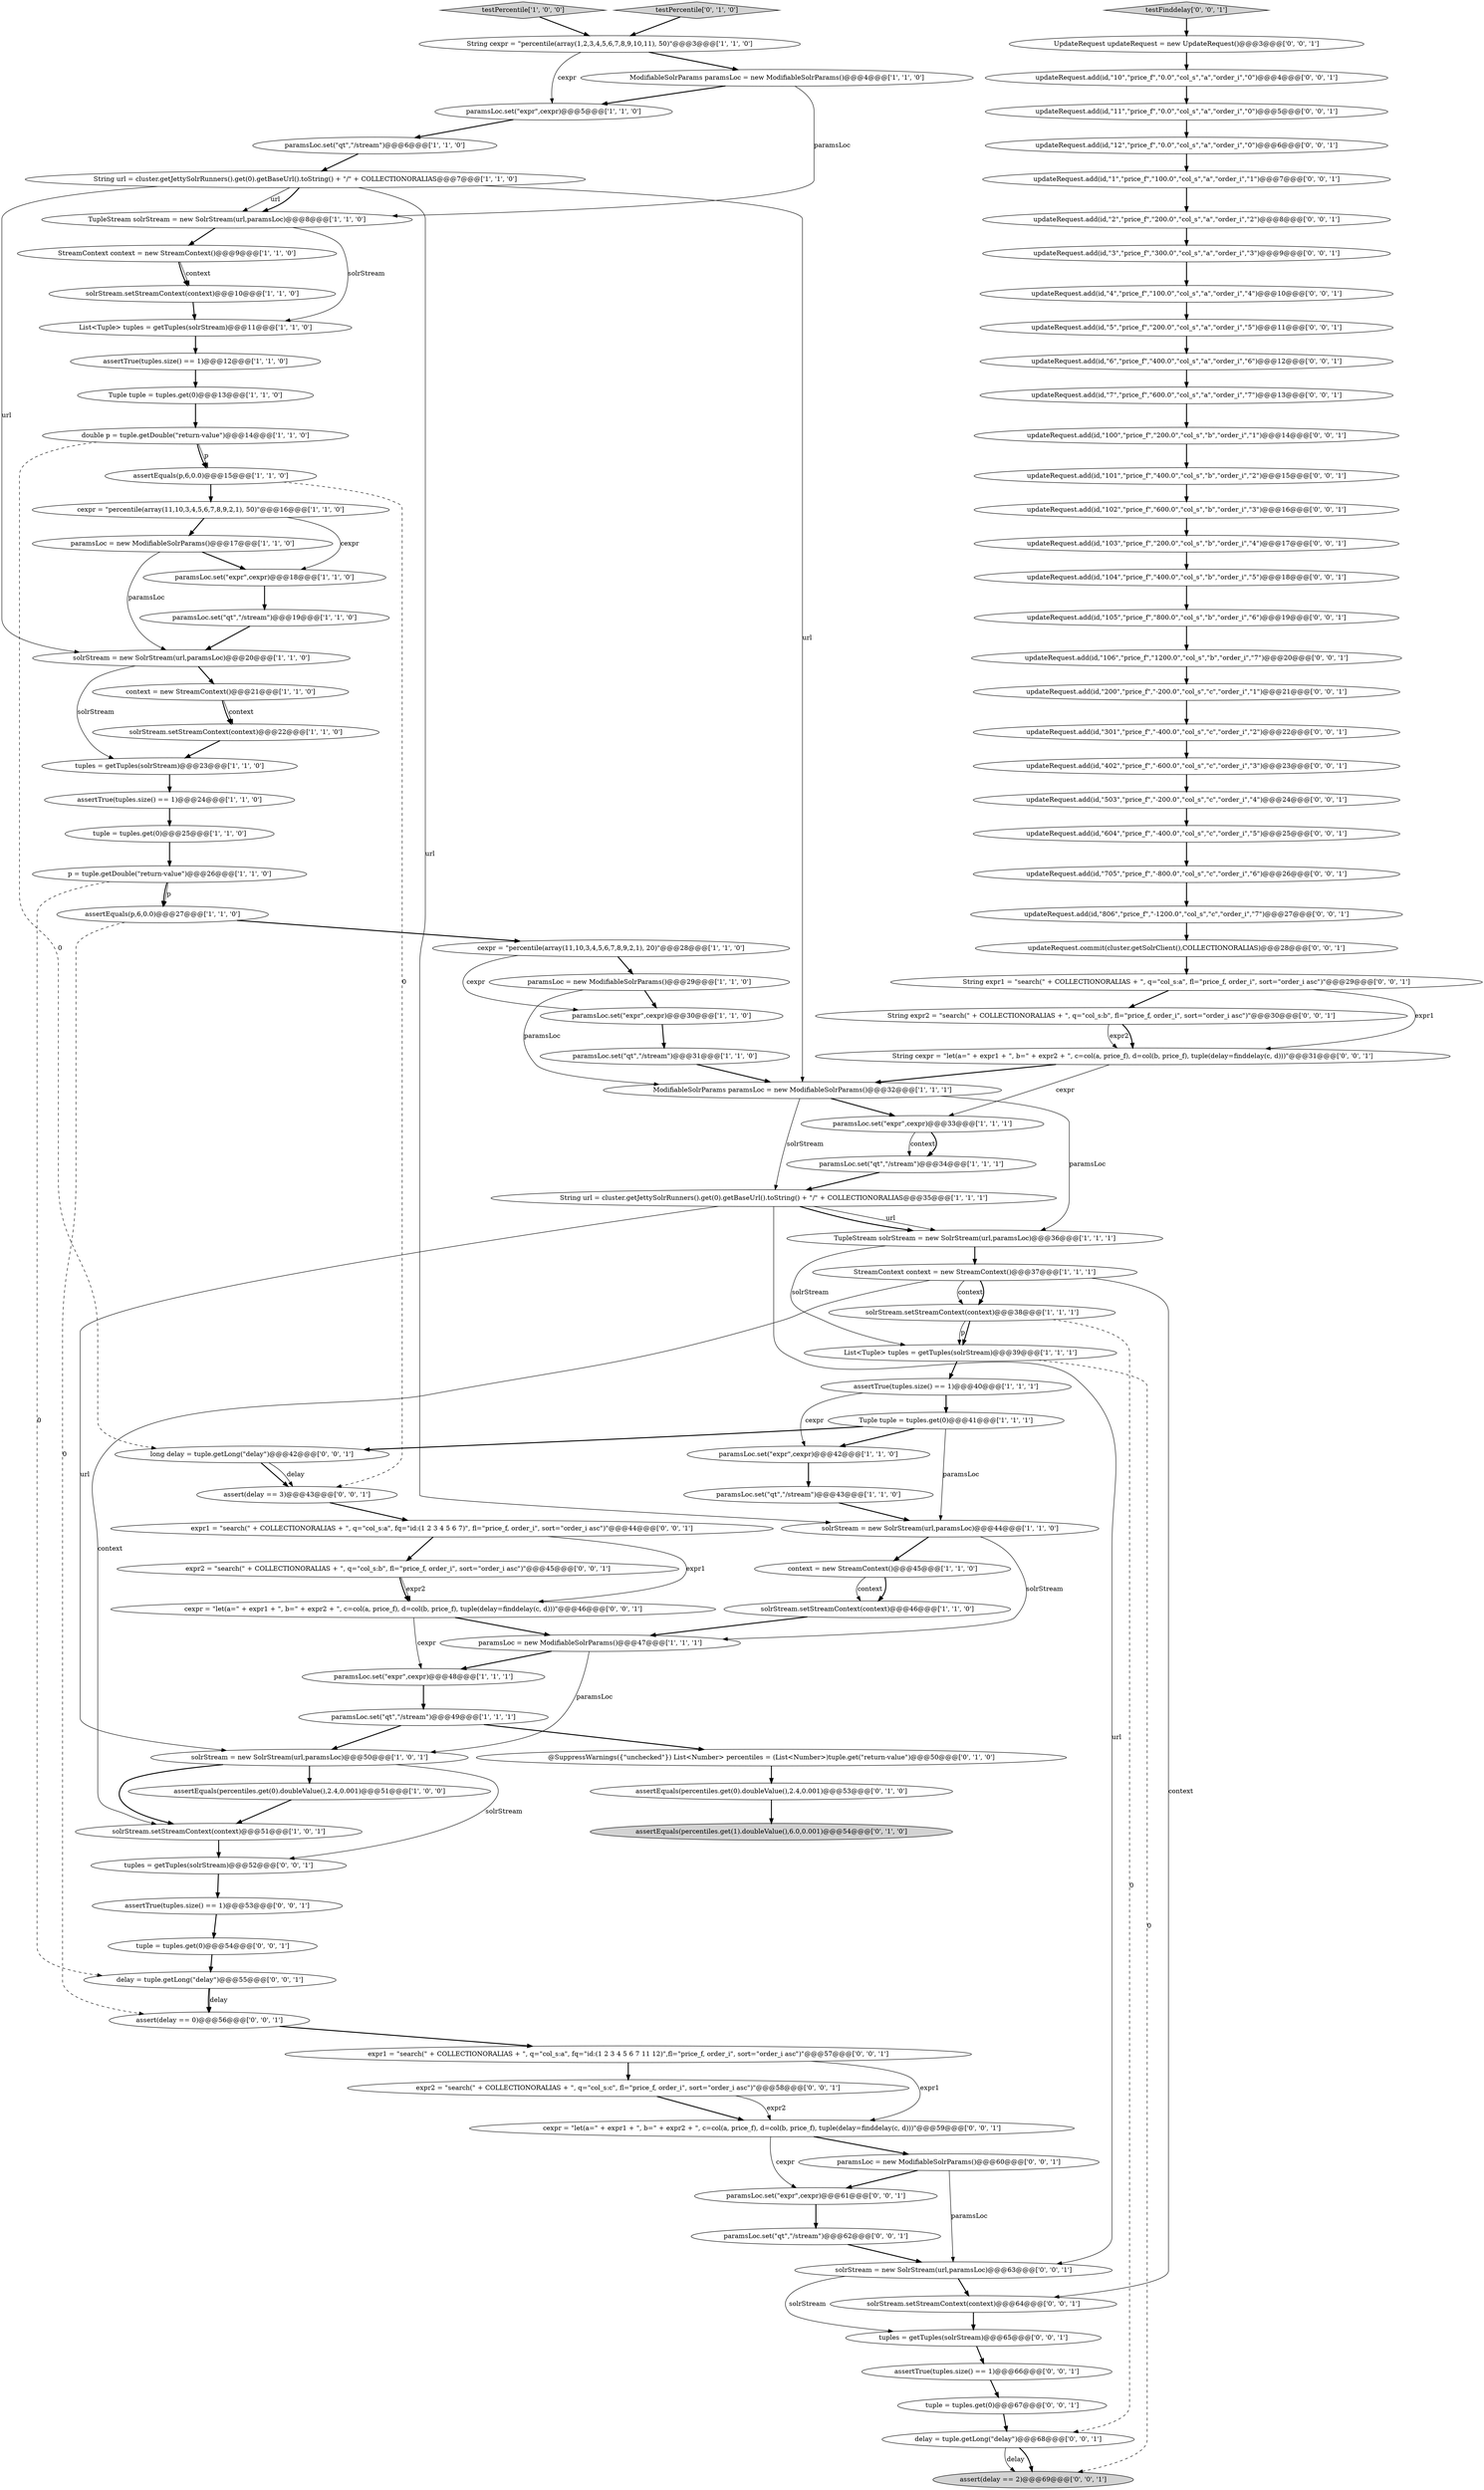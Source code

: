 digraph {
104 [style = filled, label = "delay = tuple.getLong(\"delay\")@@@55@@@['0', '0', '1']", fillcolor = white, shape = ellipse image = "AAA0AAABBB3BBB"];
100 [style = filled, label = "updateRequest.add(id,\"101\",\"price_f\",\"400.0\",\"col_s\",\"b\",\"order_i\",\"2\")@@@15@@@['0', '0', '1']", fillcolor = white, shape = ellipse image = "AAA0AAABBB3BBB"];
75 [style = filled, label = "tuple = tuples.get(0)@@@54@@@['0', '0', '1']", fillcolor = white, shape = ellipse image = "AAA0AAABBB3BBB"];
6 [style = filled, label = "paramsLoc.set(\"qt\",\"/stream\")@@@31@@@['1', '1', '0']", fillcolor = white, shape = ellipse image = "AAA0AAABBB1BBB"];
102 [style = filled, label = "paramsLoc.set(\"qt\",\"/stream\")@@@62@@@['0', '0', '1']", fillcolor = white, shape = ellipse image = "AAA0AAABBB3BBB"];
43 [style = filled, label = "solrStream.setStreamContext(context)@@@51@@@['1', '0', '1']", fillcolor = white, shape = ellipse image = "AAA0AAABBB1BBB"];
69 [style = filled, label = "updateRequest.add(id,\"11\",\"price_f\",\"0.0\",\"col_s\",\"a\",\"order_i\",\"0\")@@@5@@@['0', '0', '1']", fillcolor = white, shape = ellipse image = "AAA0AAABBB3BBB"];
59 [style = filled, label = "updateRequest.add(id,\"106\",\"price_f\",\"1200.0\",\"col_s\",\"b\",\"order_i\",\"7\")@@@20@@@['0', '0', '1']", fillcolor = white, shape = ellipse image = "AAA0AAABBB3BBB"];
13 [style = filled, label = "List<Tuple> tuples = getTuples(solrStream)@@@39@@@['1', '1', '1']", fillcolor = white, shape = ellipse image = "AAA0AAABBB1BBB"];
15 [style = filled, label = "tuple = tuples.get(0)@@@25@@@['1', '1', '0']", fillcolor = white, shape = ellipse image = "AAA0AAABBB1BBB"];
37 [style = filled, label = "solrStream.setStreamContext(context)@@@10@@@['1', '1', '0']", fillcolor = white, shape = ellipse image = "AAA0AAABBB1BBB"];
45 [style = filled, label = "String cexpr = \"percentile(array(1,2,3,4,5,6,7,8,9,10,11), 50)\"@@@3@@@['1', '1', '0']", fillcolor = white, shape = ellipse image = "AAA0AAABBB1BBB"];
85 [style = filled, label = "updateRequest.add(id,\"104\",\"price_f\",\"400.0\",\"col_s\",\"b\",\"order_i\",\"5\")@@@18@@@['0', '0', '1']", fillcolor = white, shape = ellipse image = "AAA0AAABBB3BBB"];
77 [style = filled, label = "tuples = getTuples(solrStream)@@@52@@@['0', '0', '1']", fillcolor = white, shape = ellipse image = "AAA0AAABBB3BBB"];
58 [style = filled, label = "updateRequest.add(id,\"705\",\"price_f\",\"-800.0\",\"col_s\",\"c\",\"order_i\",\"6\")@@@26@@@['0', '0', '1']", fillcolor = white, shape = ellipse image = "AAA0AAABBB3BBB"];
98 [style = filled, label = "assert(delay == 2)@@@69@@@['0', '0', '1']", fillcolor = lightgray, shape = ellipse image = "AAA0AAABBB3BBB"];
81 [style = filled, label = "expr2 = \"search(\" + COLLECTIONORALIAS + \", q=\"col_s:c\", fl=\"price_f, order_i\", sort=\"order_i asc\")\"@@@58@@@['0', '0', '1']", fillcolor = white, shape = ellipse image = "AAA0AAABBB3BBB"];
103 [style = filled, label = "assertTrue(tuples.size() == 1)@@@66@@@['0', '0', '1']", fillcolor = white, shape = ellipse image = "AAA0AAABBB3BBB"];
21 [style = filled, label = "solrStream = new SolrStream(url,paramsLoc)@@@50@@@['1', '0', '1']", fillcolor = white, shape = ellipse image = "AAA0AAABBB1BBB"];
78 [style = filled, label = "cexpr = \"let(a=\" + expr1 + \", b=\" + expr2 + \", c=col(a, price_f), d=col(b, price_f), tuple(delay=finddelay(c, d)))\"@@@59@@@['0', '0', '1']", fillcolor = white, shape = ellipse image = "AAA0AAABBB3BBB"];
71 [style = filled, label = "updateRequest.add(id,\"6\",\"price_f\",\"400.0\",\"col_s\",\"a\",\"order_i\",\"6\")@@@12@@@['0', '0', '1']", fillcolor = white, shape = ellipse image = "AAA0AAABBB3BBB"];
106 [style = filled, label = "updateRequest.add(id,\"105\",\"price_f\",\"800.0\",\"col_s\",\"b\",\"order_i\",\"6\")@@@19@@@['0', '0', '1']", fillcolor = white, shape = ellipse image = "AAA0AAABBB3BBB"];
9 [style = filled, label = "String url = cluster.getJettySolrRunners().get(0).getBaseUrl().toString() + \"/\" + COLLECTIONORALIAS@@@7@@@['1', '1', '0']", fillcolor = white, shape = ellipse image = "AAA0AAABBB1BBB"];
52 [style = filled, label = "assertEquals(percentiles.get(0).doubleValue(),2.4,0.001)@@@53@@@['0', '1', '0']", fillcolor = white, shape = ellipse image = "AAA0AAABBB2BBB"];
20 [style = filled, label = "cexpr = \"percentile(array(11,10,3,4,5,6,7,8,9,2,1), 50)\"@@@16@@@['1', '1', '0']", fillcolor = white, shape = ellipse image = "AAA0AAABBB1BBB"];
29 [style = filled, label = "p = tuple.getDouble(\"return-value\")@@@26@@@['1', '1', '0']", fillcolor = white, shape = ellipse image = "AAA0AAABBB1BBB"];
40 [style = filled, label = "assertEquals(p,6,0.0)@@@27@@@['1', '1', '0']", fillcolor = white, shape = ellipse image = "AAA0AAABBB1BBB"];
101 [style = filled, label = "updateRequest.commit(cluster.getSolrClient(),COLLECTIONORALIAS)@@@28@@@['0', '0', '1']", fillcolor = white, shape = ellipse image = "AAA0AAABBB3BBB"];
57 [style = filled, label = "updateRequest.add(id,\"100\",\"price_f\",\"200.0\",\"col_s\",\"b\",\"order_i\",\"1\")@@@14@@@['0', '0', '1']", fillcolor = white, shape = ellipse image = "AAA0AAABBB3BBB"];
50 [style = filled, label = "paramsLoc.set(\"qt\",\"/stream\")@@@49@@@['1', '1', '1']", fillcolor = white, shape = ellipse image = "AAA0AAABBB1BBB"];
51 [style = filled, label = "@SuppressWarnings({\"unchecked\"}) List<Number> percentiles = (List<Number>)tuple.get(\"return-value\")@@@50@@@['0', '1', '0']", fillcolor = white, shape = ellipse image = "AAA0AAABBB2BBB"];
89 [style = filled, label = "tuple = tuples.get(0)@@@67@@@['0', '0', '1']", fillcolor = white, shape = ellipse image = "AAA0AAABBB3BBB"];
72 [style = filled, label = "solrStream.setStreamContext(context)@@@64@@@['0', '0', '1']", fillcolor = white, shape = ellipse image = "AAA0AAABBB3BBB"];
27 [style = filled, label = "assertEquals(p,6,0.0)@@@15@@@['1', '1', '0']", fillcolor = white, shape = ellipse image = "AAA0AAABBB1BBB"];
28 [style = filled, label = "context = new StreamContext()@@@45@@@['1', '1', '0']", fillcolor = white, shape = ellipse image = "AAA0AAABBB1BBB"];
22 [style = filled, label = "paramsLoc.set(\"expr\",cexpr)@@@48@@@['1', '1', '1']", fillcolor = white, shape = ellipse image = "AAA0AAABBB1BBB"];
99 [style = filled, label = "paramsLoc.set(\"expr\",cexpr)@@@61@@@['0', '0', '1']", fillcolor = white, shape = ellipse image = "AAA0AAABBB3BBB"];
80 [style = filled, label = "expr1 = \"search(\" + COLLECTIONORALIAS + \", q=\"col_s:a\", fq=\"id:(1 2 3 4 5 6 7 11 12)\",fl=\"price_f, order_i\", sort=\"order_i asc\")\"@@@57@@@['0', '0', '1']", fillcolor = white, shape = ellipse image = "AAA0AAABBB3BBB"];
38 [style = filled, label = "StreamContext context = new StreamContext()@@@37@@@['1', '1', '1']", fillcolor = white, shape = ellipse image = "AAA0AAABBB1BBB"];
82 [style = filled, label = "updateRequest.add(id,\"12\",\"price_f\",\"0.0\",\"col_s\",\"a\",\"order_i\",\"0\")@@@6@@@['0', '0', '1']", fillcolor = white, shape = ellipse image = "AAA0AAABBB3BBB"];
39 [style = filled, label = "solrStream.setStreamContext(context)@@@22@@@['1', '1', '0']", fillcolor = white, shape = ellipse image = "AAA0AAABBB1BBB"];
46 [style = filled, label = "solrStream = new SolrStream(url,paramsLoc)@@@20@@@['1', '1', '0']", fillcolor = white, shape = ellipse image = "AAA0AAABBB1BBB"];
48 [style = filled, label = "solrStream = new SolrStream(url,paramsLoc)@@@44@@@['1', '1', '0']", fillcolor = white, shape = ellipse image = "AAA0AAABBB1BBB"];
26 [style = filled, label = "testPercentile['1', '0', '0']", fillcolor = lightgray, shape = diamond image = "AAA0AAABBB1BBB"];
56 [style = filled, label = "assertTrue(tuples.size() == 1)@@@53@@@['0', '0', '1']", fillcolor = white, shape = ellipse image = "AAA0AAABBB3BBB"];
64 [style = filled, label = "updateRequest.add(id,\"5\",\"price_f\",\"200.0\",\"col_s\",\"a\",\"order_i\",\"5\")@@@11@@@['0', '0', '1']", fillcolor = white, shape = ellipse image = "AAA0AAABBB3BBB"];
67 [style = filled, label = "updateRequest.add(id,\"102\",\"price_f\",\"600.0\",\"col_s\",\"b\",\"order_i\",\"3\")@@@16@@@['0', '0', '1']", fillcolor = white, shape = ellipse image = "AAA0AAABBB3BBB"];
35 [style = filled, label = "double p = tuple.getDouble(\"return-value\")@@@14@@@['1', '1', '0']", fillcolor = white, shape = ellipse image = "AAA0AAABBB1BBB"];
41 [style = filled, label = "paramsLoc.set(\"qt\",\"/stream\")@@@34@@@['1', '1', '1']", fillcolor = white, shape = ellipse image = "AAA0AAABBB1BBB"];
70 [style = filled, label = "updateRequest.add(id,\"4\",\"price_f\",\"100.0\",\"col_s\",\"a\",\"order_i\",\"4\")@@@10@@@['0', '0', '1']", fillcolor = white, shape = ellipse image = "AAA0AAABBB3BBB"];
14 [style = filled, label = "ModifiableSolrParams paramsLoc = new ModifiableSolrParams()@@@4@@@['1', '1', '0']", fillcolor = white, shape = ellipse image = "AAA0AAABBB1BBB"];
1 [style = filled, label = "assertTrue(tuples.size() == 1)@@@12@@@['1', '1', '0']", fillcolor = white, shape = ellipse image = "AAA0AAABBB1BBB"];
49 [style = filled, label = "paramsLoc = new ModifiableSolrParams()@@@29@@@['1', '1', '0']", fillcolor = white, shape = ellipse image = "AAA0AAABBB1BBB"];
17 [style = filled, label = "solrStream.setStreamContext(context)@@@46@@@['1', '1', '0']", fillcolor = white, shape = ellipse image = "AAA0AAABBB1BBB"];
94 [style = filled, label = "updateRequest.add(id,\"402\",\"price_f\",\"-600.0\",\"col_s\",\"c\",\"order_i\",\"3\")@@@23@@@['0', '0', '1']", fillcolor = white, shape = ellipse image = "AAA0AAABBB3BBB"];
74 [style = filled, label = "expr1 = \"search(\" + COLLECTIONORALIAS + \", q=\"col_s:a\", fq=\"id:(1 2 3 4 5 6 7)\", fl=\"price_f, order_i\", sort=\"order_i asc\")\"@@@44@@@['0', '0', '1']", fillcolor = white, shape = ellipse image = "AAA0AAABBB3BBB"];
42 [style = filled, label = "Tuple tuple = tuples.get(0)@@@41@@@['1', '1', '1']", fillcolor = white, shape = ellipse image = "AAA0AAABBB1BBB"];
25 [style = filled, label = "tuples = getTuples(solrStream)@@@23@@@['1', '1', '0']", fillcolor = white, shape = ellipse image = "AAA0AAABBB1BBB"];
79 [style = filled, label = "String cexpr = \"let(a=\" + expr1 + \", b=\" + expr2 + \", c=col(a, price_f), d=col(b, price_f), tuple(delay=finddelay(c, d)))\"@@@31@@@['0', '0', '1']", fillcolor = white, shape = ellipse image = "AAA0AAABBB3BBB"];
68 [style = filled, label = "long delay = tuple.getLong(\"delay\")@@@42@@@['0', '0', '1']", fillcolor = white, shape = ellipse image = "AAA0AAABBB3BBB"];
34 [style = filled, label = "cexpr = \"percentile(array(11,10,3,4,5,6,7,8,9,2,1), 20)\"@@@28@@@['1', '1', '0']", fillcolor = white, shape = ellipse image = "AAA0AAABBB1BBB"];
105 [style = filled, label = "updateRequest.add(id,\"10\",\"price_f\",\"0.0\",\"col_s\",\"a\",\"order_i\",\"0\")@@@4@@@['0', '0', '1']", fillcolor = white, shape = ellipse image = "AAA0AAABBB3BBB"];
63 [style = filled, label = "expr2 = \"search(\" + COLLECTIONORALIAS + \", q=\"col_s:b\", fl=\"price_f, order_i\", sort=\"order_i asc\")\"@@@45@@@['0', '0', '1']", fillcolor = white, shape = ellipse image = "AAA0AAABBB3BBB"];
11 [style = filled, label = "paramsLoc.set(\"expr\",cexpr)@@@5@@@['1', '1', '0']", fillcolor = white, shape = ellipse image = "AAA0AAABBB1BBB"];
90 [style = filled, label = "updateRequest.add(id,\"503\",\"price_f\",\"-200.0\",\"col_s\",\"c\",\"order_i\",\"4\")@@@24@@@['0', '0', '1']", fillcolor = white, shape = ellipse image = "AAA0AAABBB3BBB"];
60 [style = filled, label = "UpdateRequest updateRequest = new UpdateRequest()@@@3@@@['0', '0', '1']", fillcolor = white, shape = ellipse image = "AAA0AAABBB3BBB"];
2 [style = filled, label = "assertTrue(tuples.size() == 1)@@@40@@@['1', '1', '1']", fillcolor = white, shape = ellipse image = "AAA0AAABBB1BBB"];
107 [style = filled, label = "String expr2 = \"search(\" + COLLECTIONORALIAS + \", q=\"col_s:b\", fl=\"price_f, order_i\", sort=\"order_i asc\")\"@@@30@@@['0', '0', '1']", fillcolor = white, shape = ellipse image = "AAA0AAABBB3BBB"];
33 [style = filled, label = "paramsLoc.set(\"qt\",\"/stream\")@@@19@@@['1', '1', '0']", fillcolor = white, shape = ellipse image = "AAA0AAABBB1BBB"];
73 [style = filled, label = "updateRequest.add(id,\"604\",\"price_f\",\"-400.0\",\"col_s\",\"c\",\"order_i\",\"5\")@@@25@@@['0', '0', '1']", fillcolor = white, shape = ellipse image = "AAA0AAABBB3BBB"];
19 [style = filled, label = "paramsLoc.set(\"qt\",\"/stream\")@@@6@@@['1', '1', '0']", fillcolor = white, shape = ellipse image = "AAA0AAABBB1BBB"];
86 [style = filled, label = "cexpr = \"let(a=\" + expr1 + \", b=\" + expr2 + \", c=col(a, price_f), d=col(b, price_f), tuple(delay=finddelay(c, d)))\"@@@46@@@['0', '0', '1']", fillcolor = white, shape = ellipse image = "AAA0AAABBB3BBB"];
97 [style = filled, label = "tuples = getTuples(solrStream)@@@65@@@['0', '0', '1']", fillcolor = white, shape = ellipse image = "AAA0AAABBB3BBB"];
44 [style = filled, label = "TupleStream solrStream = new SolrStream(url,paramsLoc)@@@8@@@['1', '1', '0']", fillcolor = white, shape = ellipse image = "AAA0AAABBB1BBB"];
3 [style = filled, label = "paramsLoc.set(\"expr\",cexpr)@@@30@@@['1', '1', '0']", fillcolor = white, shape = ellipse image = "AAA0AAABBB1BBB"];
76 [style = filled, label = "assert(delay == 0)@@@56@@@['0', '0', '1']", fillcolor = white, shape = ellipse image = "AAA0AAABBB3BBB"];
83 [style = filled, label = "updateRequest.add(id,\"200\",\"price_f\",\"-200.0\",\"col_s\",\"c\",\"order_i\",\"1\")@@@21@@@['0', '0', '1']", fillcolor = white, shape = ellipse image = "AAA0AAABBB3BBB"];
87 [style = filled, label = "testFinddelay['0', '0', '1']", fillcolor = lightgray, shape = diamond image = "AAA0AAABBB3BBB"];
61 [style = filled, label = "delay = tuple.getLong(\"delay\")@@@68@@@['0', '0', '1']", fillcolor = white, shape = ellipse image = "AAA0AAABBB3BBB"];
36 [style = filled, label = "solrStream.setStreamContext(context)@@@38@@@['1', '1', '1']", fillcolor = white, shape = ellipse image = "AAA0AAABBB1BBB"];
5 [style = filled, label = "TupleStream solrStream = new SolrStream(url,paramsLoc)@@@36@@@['1', '1', '1']", fillcolor = white, shape = ellipse image = "AAA0AAABBB1BBB"];
65 [style = filled, label = "solrStream = new SolrStream(url,paramsLoc)@@@63@@@['0', '0', '1']", fillcolor = white, shape = ellipse image = "AAA0AAABBB3BBB"];
16 [style = filled, label = "context = new StreamContext()@@@21@@@['1', '1', '0']", fillcolor = white, shape = ellipse image = "AAA0AAABBB1BBB"];
0 [style = filled, label = "assertEquals(percentiles.get(0).doubleValue(),2.4,0.001)@@@51@@@['1', '0', '0']", fillcolor = white, shape = ellipse image = "AAA0AAABBB1BBB"];
95 [style = filled, label = "assert(delay == 3)@@@43@@@['0', '0', '1']", fillcolor = white, shape = ellipse image = "AAA0AAABBB3BBB"];
54 [style = filled, label = "testPercentile['0', '1', '0']", fillcolor = lightgray, shape = diamond image = "AAA0AAABBB2BBB"];
8 [style = filled, label = "ModifiableSolrParams paramsLoc = new ModifiableSolrParams()@@@32@@@['1', '1', '1']", fillcolor = white, shape = ellipse image = "AAA0AAABBB1BBB"];
92 [style = filled, label = "updateRequest.add(id,\"806\",\"price_f\",\"-1200.0\",\"col_s\",\"c\",\"order_i\",\"7\")@@@27@@@['0', '0', '1']", fillcolor = white, shape = ellipse image = "AAA0AAABBB3BBB"];
62 [style = filled, label = "updateRequest.add(id,\"7\",\"price_f\",\"600.0\",\"col_s\",\"a\",\"order_i\",\"7\")@@@13@@@['0', '0', '1']", fillcolor = white, shape = ellipse image = "AAA0AAABBB3BBB"];
88 [style = filled, label = "paramsLoc = new ModifiableSolrParams()@@@60@@@['0', '0', '1']", fillcolor = white, shape = ellipse image = "AAA0AAABBB3BBB"];
53 [style = filled, label = "assertEquals(percentiles.get(1).doubleValue(),6.0,0.001)@@@54@@@['0', '1', '0']", fillcolor = lightgray, shape = ellipse image = "AAA0AAABBB2BBB"];
23 [style = filled, label = "StreamContext context = new StreamContext()@@@9@@@['1', '1', '0']", fillcolor = white, shape = ellipse image = "AAA0AAABBB1BBB"];
91 [style = filled, label = "updateRequest.add(id,\"3\",\"price_f\",\"300.0\",\"col_s\",\"a\",\"order_i\",\"3\")@@@9@@@['0', '0', '1']", fillcolor = white, shape = ellipse image = "AAA0AAABBB3BBB"];
93 [style = filled, label = "String expr1 = \"search(\" + COLLECTIONORALIAS + \", q=\"col_s:a\", fl=\"price_f, order_i\", sort=\"order_i asc\")\"@@@29@@@['0', '0', '1']", fillcolor = white, shape = ellipse image = "AAA0AAABBB3BBB"];
31 [style = filled, label = "List<Tuple> tuples = getTuples(solrStream)@@@11@@@['1', '1', '0']", fillcolor = white, shape = ellipse image = "AAA0AAABBB1BBB"];
18 [style = filled, label = "paramsLoc.set(\"expr\",cexpr)@@@42@@@['1', '1', '0']", fillcolor = white, shape = ellipse image = "AAA0AAABBB1BBB"];
7 [style = filled, label = "paramsLoc = new ModifiableSolrParams()@@@47@@@['1', '1', '1']", fillcolor = white, shape = ellipse image = "AAA0AAABBB1BBB"];
84 [style = filled, label = "updateRequest.add(id,\"2\",\"price_f\",\"200.0\",\"col_s\",\"a\",\"order_i\",\"2\")@@@8@@@['0', '0', '1']", fillcolor = white, shape = ellipse image = "AAA0AAABBB3BBB"];
30 [style = filled, label = "paramsLoc.set(\"qt\",\"/stream\")@@@43@@@['1', '1', '0']", fillcolor = white, shape = ellipse image = "AAA0AAABBB1BBB"];
55 [style = filled, label = "updateRequest.add(id,\"301\",\"price_f\",\"-400.0\",\"col_s\",\"c\",\"order_i\",\"2\")@@@22@@@['0', '0', '1']", fillcolor = white, shape = ellipse image = "AAA0AAABBB3BBB"];
32 [style = filled, label = "paramsLoc = new ModifiableSolrParams()@@@17@@@['1', '1', '0']", fillcolor = white, shape = ellipse image = "AAA0AAABBB1BBB"];
4 [style = filled, label = "Tuple tuple = tuples.get(0)@@@13@@@['1', '1', '0']", fillcolor = white, shape = ellipse image = "AAA0AAABBB1BBB"];
66 [style = filled, label = "updateRequest.add(id,\"1\",\"price_f\",\"100.0\",\"col_s\",\"a\",\"order_i\",\"1\")@@@7@@@['0', '0', '1']", fillcolor = white, shape = ellipse image = "AAA0AAABBB3BBB"];
96 [style = filled, label = "updateRequest.add(id,\"103\",\"price_f\",\"200.0\",\"col_s\",\"b\",\"order_i\",\"4\")@@@17@@@['0', '0', '1']", fillcolor = white, shape = ellipse image = "AAA0AAABBB3BBB"];
47 [style = filled, label = "paramsLoc.set(\"expr\",cexpr)@@@33@@@['1', '1', '1']", fillcolor = white, shape = ellipse image = "AAA0AAABBB1BBB"];
10 [style = filled, label = "paramsLoc.set(\"expr\",cexpr)@@@18@@@['1', '1', '0']", fillcolor = white, shape = ellipse image = "AAA0AAABBB1BBB"];
24 [style = filled, label = "assertTrue(tuples.size() == 1)@@@24@@@['1', '1', '0']", fillcolor = white, shape = ellipse image = "AAA0AAABBB1BBB"];
12 [style = filled, label = "String url = cluster.getJettySolrRunners().get(0).getBaseUrl().toString() + \"/\" + COLLECTIONORALIAS@@@35@@@['1', '1', '1']", fillcolor = white, shape = ellipse image = "AAA0AAABBB1BBB"];
38->36 [style = solid, label="context"];
60->105 [style = bold, label=""];
42->18 [style = bold, label=""];
38->36 [style = bold, label=""];
34->3 [style = solid, label="cexpr"];
46->25 [style = solid, label="solrStream"];
44->23 [style = bold, label=""];
59->83 [style = bold, label=""];
34->49 [style = bold, label=""];
51->52 [style = bold, label=""];
83->55 [style = bold, label=""];
93->79 [style = solid, label="expr1"];
50->51 [style = bold, label=""];
7->22 [style = bold, label=""];
14->11 [style = bold, label=""];
6->8 [style = bold, label=""];
94->90 [style = bold, label=""];
54->45 [style = bold, label=""];
3->6 [style = bold, label=""];
49->3 [style = bold, label=""];
66->84 [style = bold, label=""];
9->46 [style = solid, label="url"];
35->68 [style = dashed, label="0"];
91->70 [style = bold, label=""];
29->104 [style = dashed, label="0"];
8->12 [style = solid, label="solrStream"];
21->43 [style = bold, label=""];
81->78 [style = solid, label="expr2"];
86->22 [style = solid, label="cexpr"];
22->50 [style = bold, label=""];
61->98 [style = bold, label=""];
29->40 [style = solid, label="p"];
52->53 [style = bold, label=""];
92->101 [style = bold, label=""];
5->38 [style = bold, label=""];
44->31 [style = solid, label="solrStream"];
73->58 [style = bold, label=""];
88->99 [style = bold, label=""];
2->42 [style = bold, label=""];
16->39 [style = bold, label=""];
97->103 [style = bold, label=""];
30->48 [style = bold, label=""];
8->47 [style = bold, label=""];
37->31 [style = bold, label=""];
102->65 [style = bold, label=""];
33->46 [style = bold, label=""];
7->21 [style = solid, label="paramsLoc"];
20->32 [style = bold, label=""];
84->91 [style = bold, label=""];
70->64 [style = bold, label=""];
14->44 [style = solid, label="paramsLoc"];
45->11 [style = solid, label="cexpr"];
88->65 [style = solid, label="paramsLoc"];
27->20 [style = bold, label=""];
82->66 [style = bold, label=""];
67->96 [style = bold, label=""];
42->68 [style = bold, label=""];
80->81 [style = bold, label=""];
46->16 [style = bold, label=""];
21->77 [style = solid, label="solrStream"];
32->10 [style = bold, label=""];
5->13 [style = solid, label="solrStream"];
103->89 [style = bold, label=""];
48->7 [style = solid, label="solrStream"];
26->45 [style = bold, label=""];
74->63 [style = bold, label=""];
87->60 [style = bold, label=""];
1->4 [style = bold, label=""];
104->76 [style = bold, label=""];
65->72 [style = bold, label=""];
45->14 [style = bold, label=""];
35->27 [style = solid, label="p"];
47->41 [style = solid, label="context"];
18->30 [style = bold, label=""];
71->62 [style = bold, label=""];
23->37 [style = solid, label="context"];
64->71 [style = bold, label=""];
12->5 [style = solid, label="url"];
28->17 [style = bold, label=""];
15->29 [style = bold, label=""];
40->76 [style = dashed, label="0"];
36->13 [style = solid, label="p"];
8->5 [style = solid, label="paramsLoc"];
78->88 [style = bold, label=""];
12->21 [style = solid, label="url"];
9->8 [style = solid, label="url"];
36->61 [style = dashed, label="0"];
4->35 [style = bold, label=""];
79->8 [style = bold, label=""];
2->18 [style = solid, label="cexpr"];
104->76 [style = solid, label="delay"];
107->79 [style = solid, label="expr2"];
35->27 [style = bold, label=""];
38->43 [style = solid, label="context"];
0->43 [style = bold, label=""];
106->59 [style = bold, label=""];
42->48 [style = solid, label="paramsLoc"];
11->19 [style = bold, label=""];
68->95 [style = bold, label=""];
58->92 [style = bold, label=""];
40->34 [style = bold, label=""];
89->61 [style = bold, label=""];
72->97 [style = bold, label=""];
23->37 [style = bold, label=""];
17->7 [style = bold, label=""];
21->0 [style = bold, label=""];
49->8 [style = solid, label="paramsLoc"];
9->44 [style = solid, label="url"];
39->25 [style = bold, label=""];
62->57 [style = bold, label=""];
95->74 [style = bold, label=""];
29->40 [style = bold, label=""];
55->94 [style = bold, label=""];
38->72 [style = solid, label="context"];
96->85 [style = bold, label=""];
20->10 [style = solid, label="cexpr"];
43->77 [style = bold, label=""];
57->100 [style = bold, label=""];
19->9 [style = bold, label=""];
93->107 [style = bold, label=""];
31->1 [style = bold, label=""];
9->44 [style = bold, label=""];
9->48 [style = solid, label="url"];
47->41 [style = bold, label=""];
25->24 [style = bold, label=""];
16->39 [style = solid, label="context"];
24->15 [style = bold, label=""];
99->102 [style = bold, label=""];
28->17 [style = solid, label="context"];
79->47 [style = solid, label="cexpr"];
63->86 [style = solid, label="expr2"];
90->73 [style = bold, label=""];
76->80 [style = bold, label=""];
41->12 [style = bold, label=""];
61->98 [style = solid, label="delay"];
12->65 [style = solid, label="url"];
50->21 [style = bold, label=""];
81->78 [style = bold, label=""];
107->79 [style = bold, label=""];
78->99 [style = solid, label="cexpr"];
105->69 [style = bold, label=""];
12->5 [style = bold, label=""];
27->95 [style = dashed, label="0"];
48->28 [style = bold, label=""];
36->13 [style = bold, label=""];
77->56 [style = bold, label=""];
13->98 [style = dashed, label="0"];
85->106 [style = bold, label=""];
101->93 [style = bold, label=""];
74->86 [style = solid, label="expr1"];
56->75 [style = bold, label=""];
65->97 [style = solid, label="solrStream"];
86->7 [style = bold, label=""];
13->2 [style = bold, label=""];
68->95 [style = solid, label="delay"];
10->33 [style = bold, label=""];
100->67 [style = bold, label=""];
80->78 [style = solid, label="expr1"];
75->104 [style = bold, label=""];
69->82 [style = bold, label=""];
63->86 [style = bold, label=""];
32->46 [style = solid, label="paramsLoc"];
}
